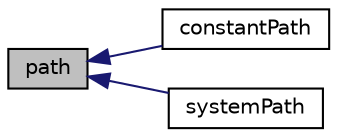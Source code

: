 digraph "path"
{
  bgcolor="transparent";
  edge [fontname="Helvetica",fontsize="10",labelfontname="Helvetica",labelfontsize="10"];
  node [fontname="Helvetica",fontsize="10",shape=record];
  rankdir="LR";
  Node1 [label="path",height=0.2,width=0.4,color="black", fillcolor="grey75", style="filled", fontcolor="black"];
  Node1 -> Node2 [dir="back",color="midnightblue",fontsize="10",style="solid",fontname="Helvetica"];
  Node2 [label="constantPath",height=0.2,width=0.4,color="black",URL="$a02686.html#a373dab82ec8e7ab2180ef0b72efdc0ff",tooltip="Return constant path. "];
  Node1 -> Node3 [dir="back",color="midnightblue",fontsize="10",style="solid",fontname="Helvetica"];
  Node3 [label="systemPath",height=0.2,width=0.4,color="black",URL="$a02686.html#af01adc1f69da7bd3371922231d27c836",tooltip="Return system path. "];
}
